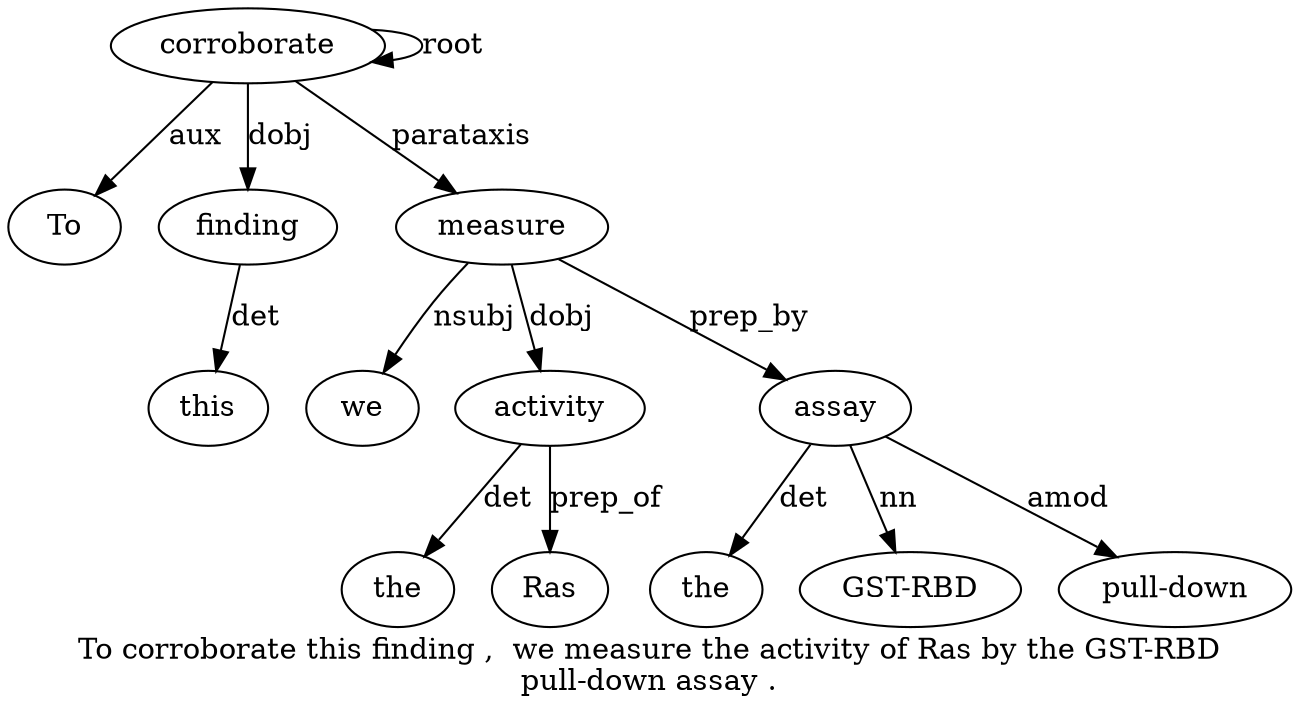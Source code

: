 digraph "To corroborate this finding ,  we measure the activity of Ras by the GST-RBD pull-down assay ." {
label="To corroborate this finding ,  we measure the activity of Ras by the GST-RBD
pull-down assay .";
corroborate2 [style=filled, fillcolor=white, label=corroborate];
To1 [style=filled, fillcolor=white, label=To];
corroborate2 -> To1  [label=aux];
corroborate2 -> corroborate2  [label=root];
finding4 [style=filled, fillcolor=white, label=finding];
this3 [style=filled, fillcolor=white, label=this];
finding4 -> this3  [label=det];
corroborate2 -> finding4  [label=dobj];
measure7 [style=filled, fillcolor=white, label=measure];
we6 [style=filled, fillcolor=white, label=we];
measure7 -> we6  [label=nsubj];
corroborate2 -> measure7  [label=parataxis];
activity9 [style=filled, fillcolor=white, label=activity];
the8 [style=filled, fillcolor=white, label=the];
activity9 -> the8  [label=det];
measure7 -> activity9  [label=dobj];
Ras11 [style=filled, fillcolor=white, label=Ras];
activity9 -> Ras11  [label=prep_of];
assay16 [style=filled, fillcolor=white, label=assay];
the13 [style=filled, fillcolor=white, label=the];
assay16 -> the13  [label=det];
"GST-RBD14" [style=filled, fillcolor=white, label="GST-RBD"];
assay16 -> "GST-RBD14"  [label=nn];
"pull-down15" [style=filled, fillcolor=white, label="pull-down"];
assay16 -> "pull-down15"  [label=amod];
measure7 -> assay16  [label=prep_by];
}
